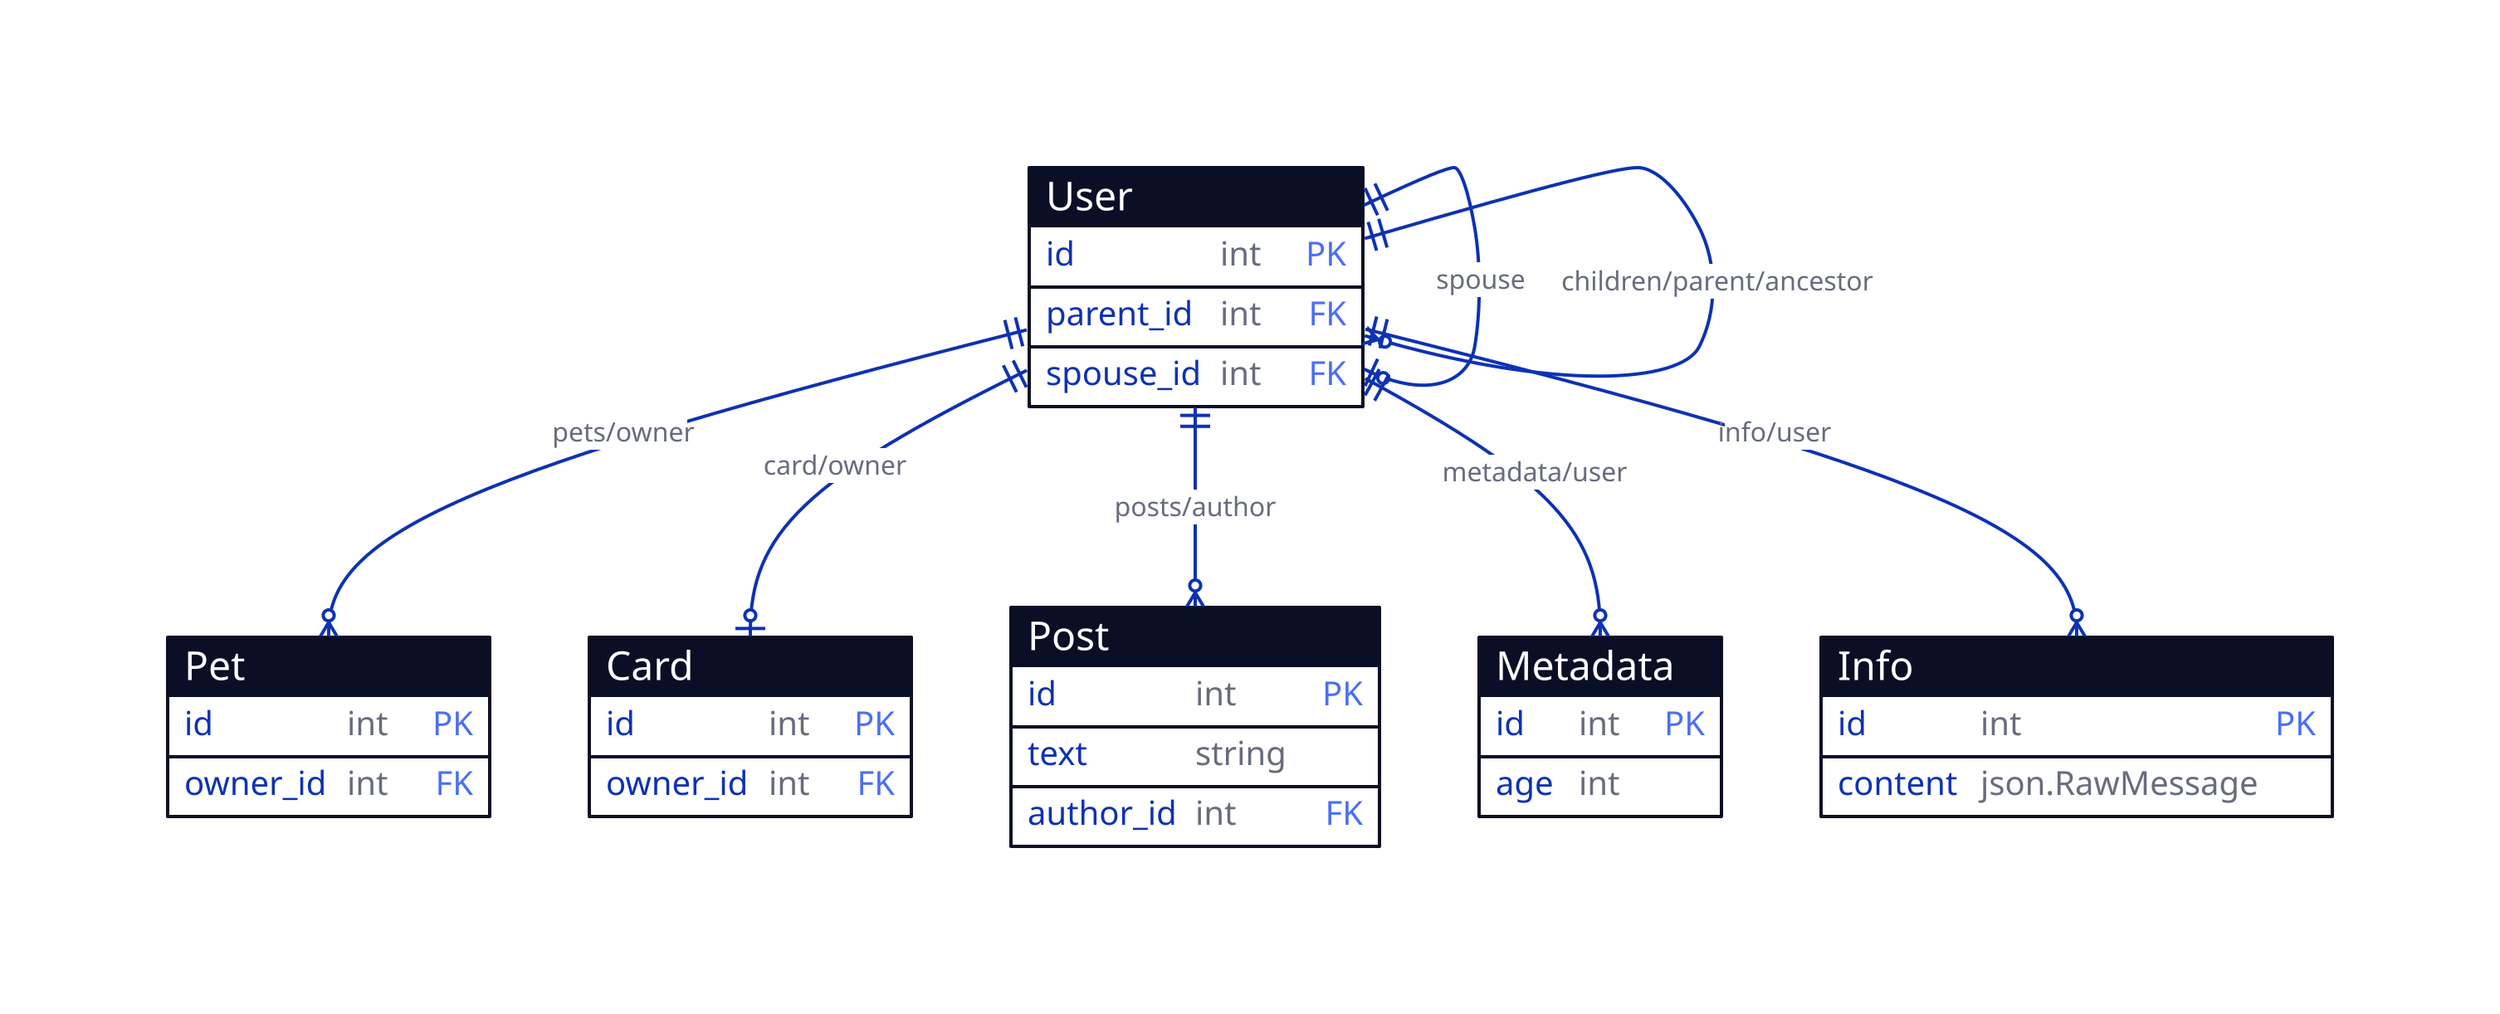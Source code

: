 # Edges
User <-> User: "spouse" {
  # o2o optional
  source-arrowhead: {
    shape: cf-one-required
  }
  target-arrowhead: {
    shape: cf-one
  }
}
User <-> User: "children/parent/ancestor" {
  # o2m optional
  source-arrowhead: {
    shape: cf-one-required
  }
  target-arrowhead: {
    shape: cf-many
  }
}
User <-> Pet: "pets/owner" {
  # o2m optional
  source-arrowhead: {
    shape: cf-one-required
  }
  target-arrowhead: {
    shape: cf-many
  }
}
User <-> Card: "card/owner" {
  # o2o optional
  source-arrowhead: {
    shape: cf-one-required
  }
  target-arrowhead: {
    shape: cf-one
  }
}
User <-> Post: "posts/author" {
  # o2m optional
  source-arrowhead: {
    shape: cf-one-required
  }
  target-arrowhead: {
    shape: cf-many
  }
}
User <-> Metadata: "metadata/user" {
  # o2m optional
  source-arrowhead: {
    shape: cf-one-required
  }
  target-arrowhead: {
    shape: cf-many
  }
}
User <-> Info: "info/user" {
  # o2m optional
  source-arrowhead: {
    shape: cf-one-required
  }
  target-arrowhead: {
    shape: cf-many
  }
}

# Tables
Card: {
  shape: sql_table
  id: int {constraint: primary_key}
  owner_id: int {constraint: foreign_key}
}
Info: {
  shape: sql_table
  id: int {constraint: primary_key}
  content: json.RawMessage
}
Metadata: {
  shape: sql_table
  id: int {constraint: primary_key}
  age: int
}
Pet: {
  shape: sql_table
  id: int {constraint: primary_key}
  owner_id: int {constraint: foreign_key}
}
Post: {
  shape: sql_table
  id: int {constraint: primary_key}
  text: string
  author_id: int {constraint: foreign_key}
}
User: {
  shape: sql_table
  id: int {constraint: primary_key}
  parent_id: int {constraint: foreign_key}
  spouse_id: int {constraint: foreign_key}
}
